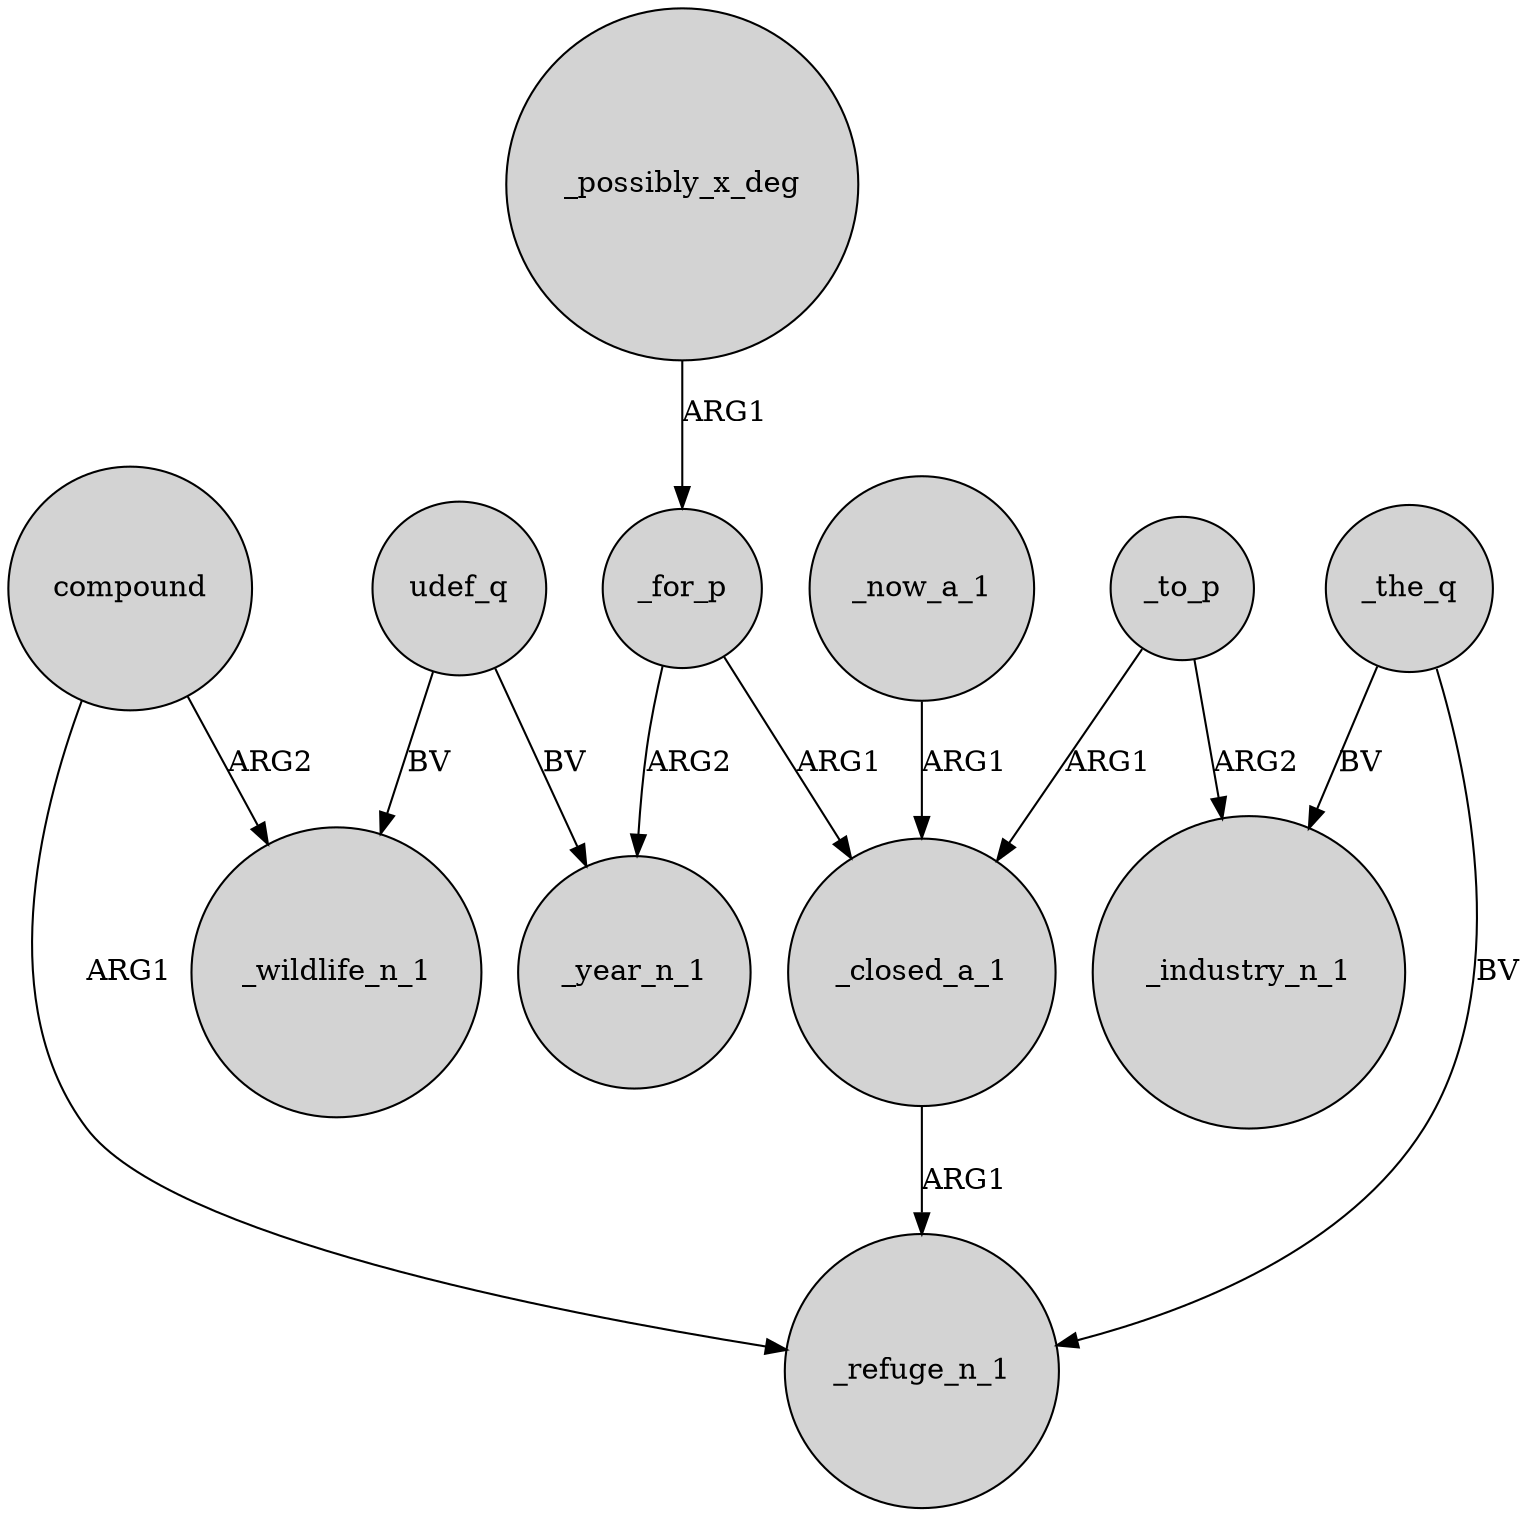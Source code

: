 digraph {
	node [shape=circle style=filled]
	udef_q -> _year_n_1 [label=BV]
	_closed_a_1 -> _refuge_n_1 [label=ARG1]
	_to_p -> _closed_a_1 [label=ARG1]
	udef_q -> _wildlife_n_1 [label=BV]
	_possibly_x_deg -> _for_p [label=ARG1]
	compound -> _wildlife_n_1 [label=ARG2]
	_for_p -> _year_n_1 [label=ARG2]
	_the_q -> _industry_n_1 [label=BV]
	_the_q -> _refuge_n_1 [label=BV]
	_now_a_1 -> _closed_a_1 [label=ARG1]
	_for_p -> _closed_a_1 [label=ARG1]
	_to_p -> _industry_n_1 [label=ARG2]
	compound -> _refuge_n_1 [label=ARG1]
}
